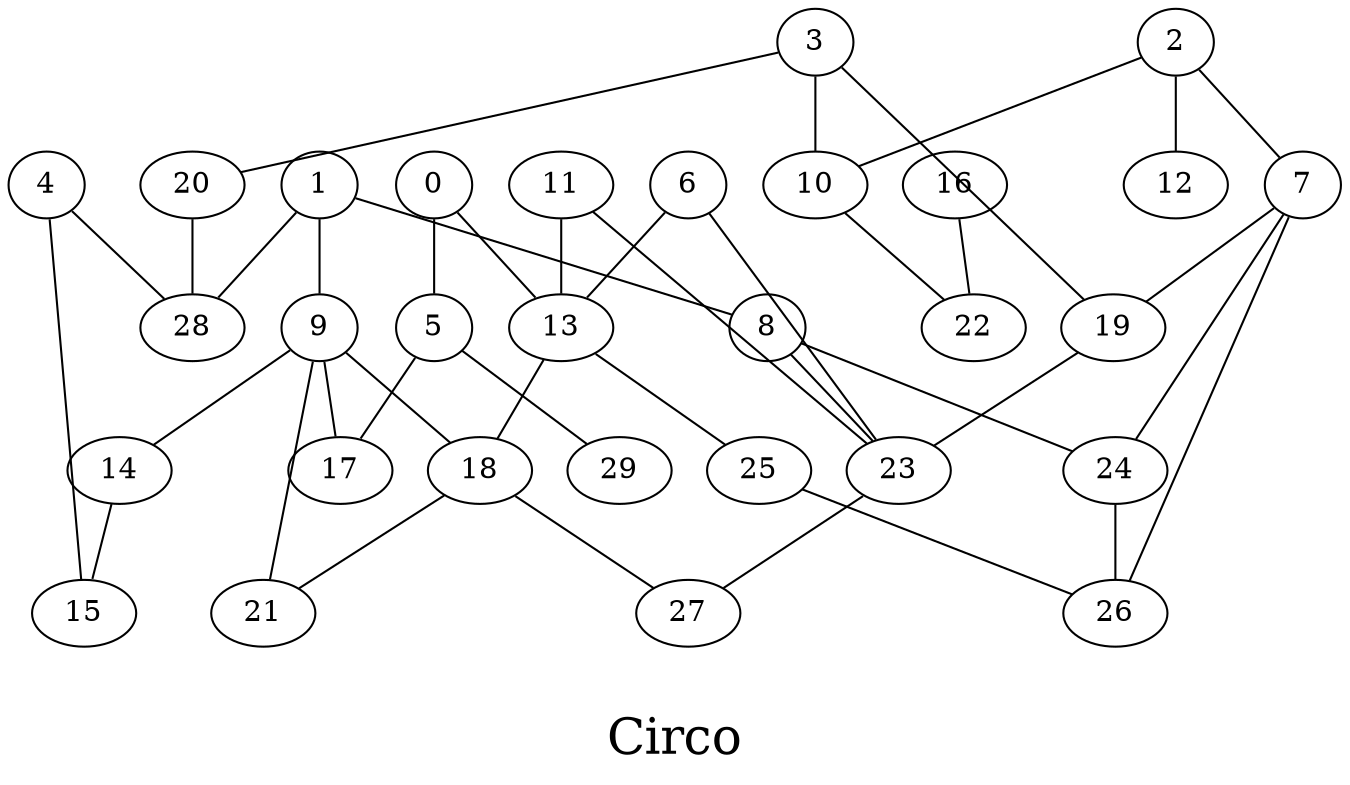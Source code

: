 /*****
Circo
*****/

graph G {
  graph [splines=false overlap=false]
  node  [shape=ellipse, width=0.3, height=0.3]
  0 ;
  5 ;
  13 ;
  1 ;
  8 ;
  9 ;
  28 ;
  2 ;
  7 ;
  10 ;
  12 ;
  3 ;
  19 ;
  20 ;
  4 ;
  15 ;
  17 ;
  29 ;
  6 ;
  23 ;
  24 ;
  26 ;
  14 ;
  18 ;
  21 ;
  22 ;
  11 ;
  25 ;
  16 ;
  27 ;
  0 -- 5;
  0 -- 13;
  5 -- 17;
  5 -- 29;
  13 -- 18;
  13 -- 25;
  1 -- 8;
  1 -- 9;
  1 -- 28;
  8 -- 23;
  8 -- 24;
  9 -- 14;
  9 -- 17;
  9 -- 18;
  9 -- 21;
  2 -- 7;
  2 -- 10;
  2 -- 12;
  7 -- 19;
  7 -- 24;
  7 -- 26;
  10 -- 22;
  3 -- 10;
  3 -- 19;
  3 -- 20;
  19 -- 23;
  20 -- 28;
  4 -- 15;
  4 -- 28;
  6 -- 13;
  6 -- 23;
  23 -- 27;
  24 -- 26;
  14 -- 15;
  18 -- 21;
  18 -- 27;
  11 -- 13;
  11 -- 23;
  25 -- 26;
  16 -- 22;
  label = "\nCirco\n";  fontsize=24;
}
